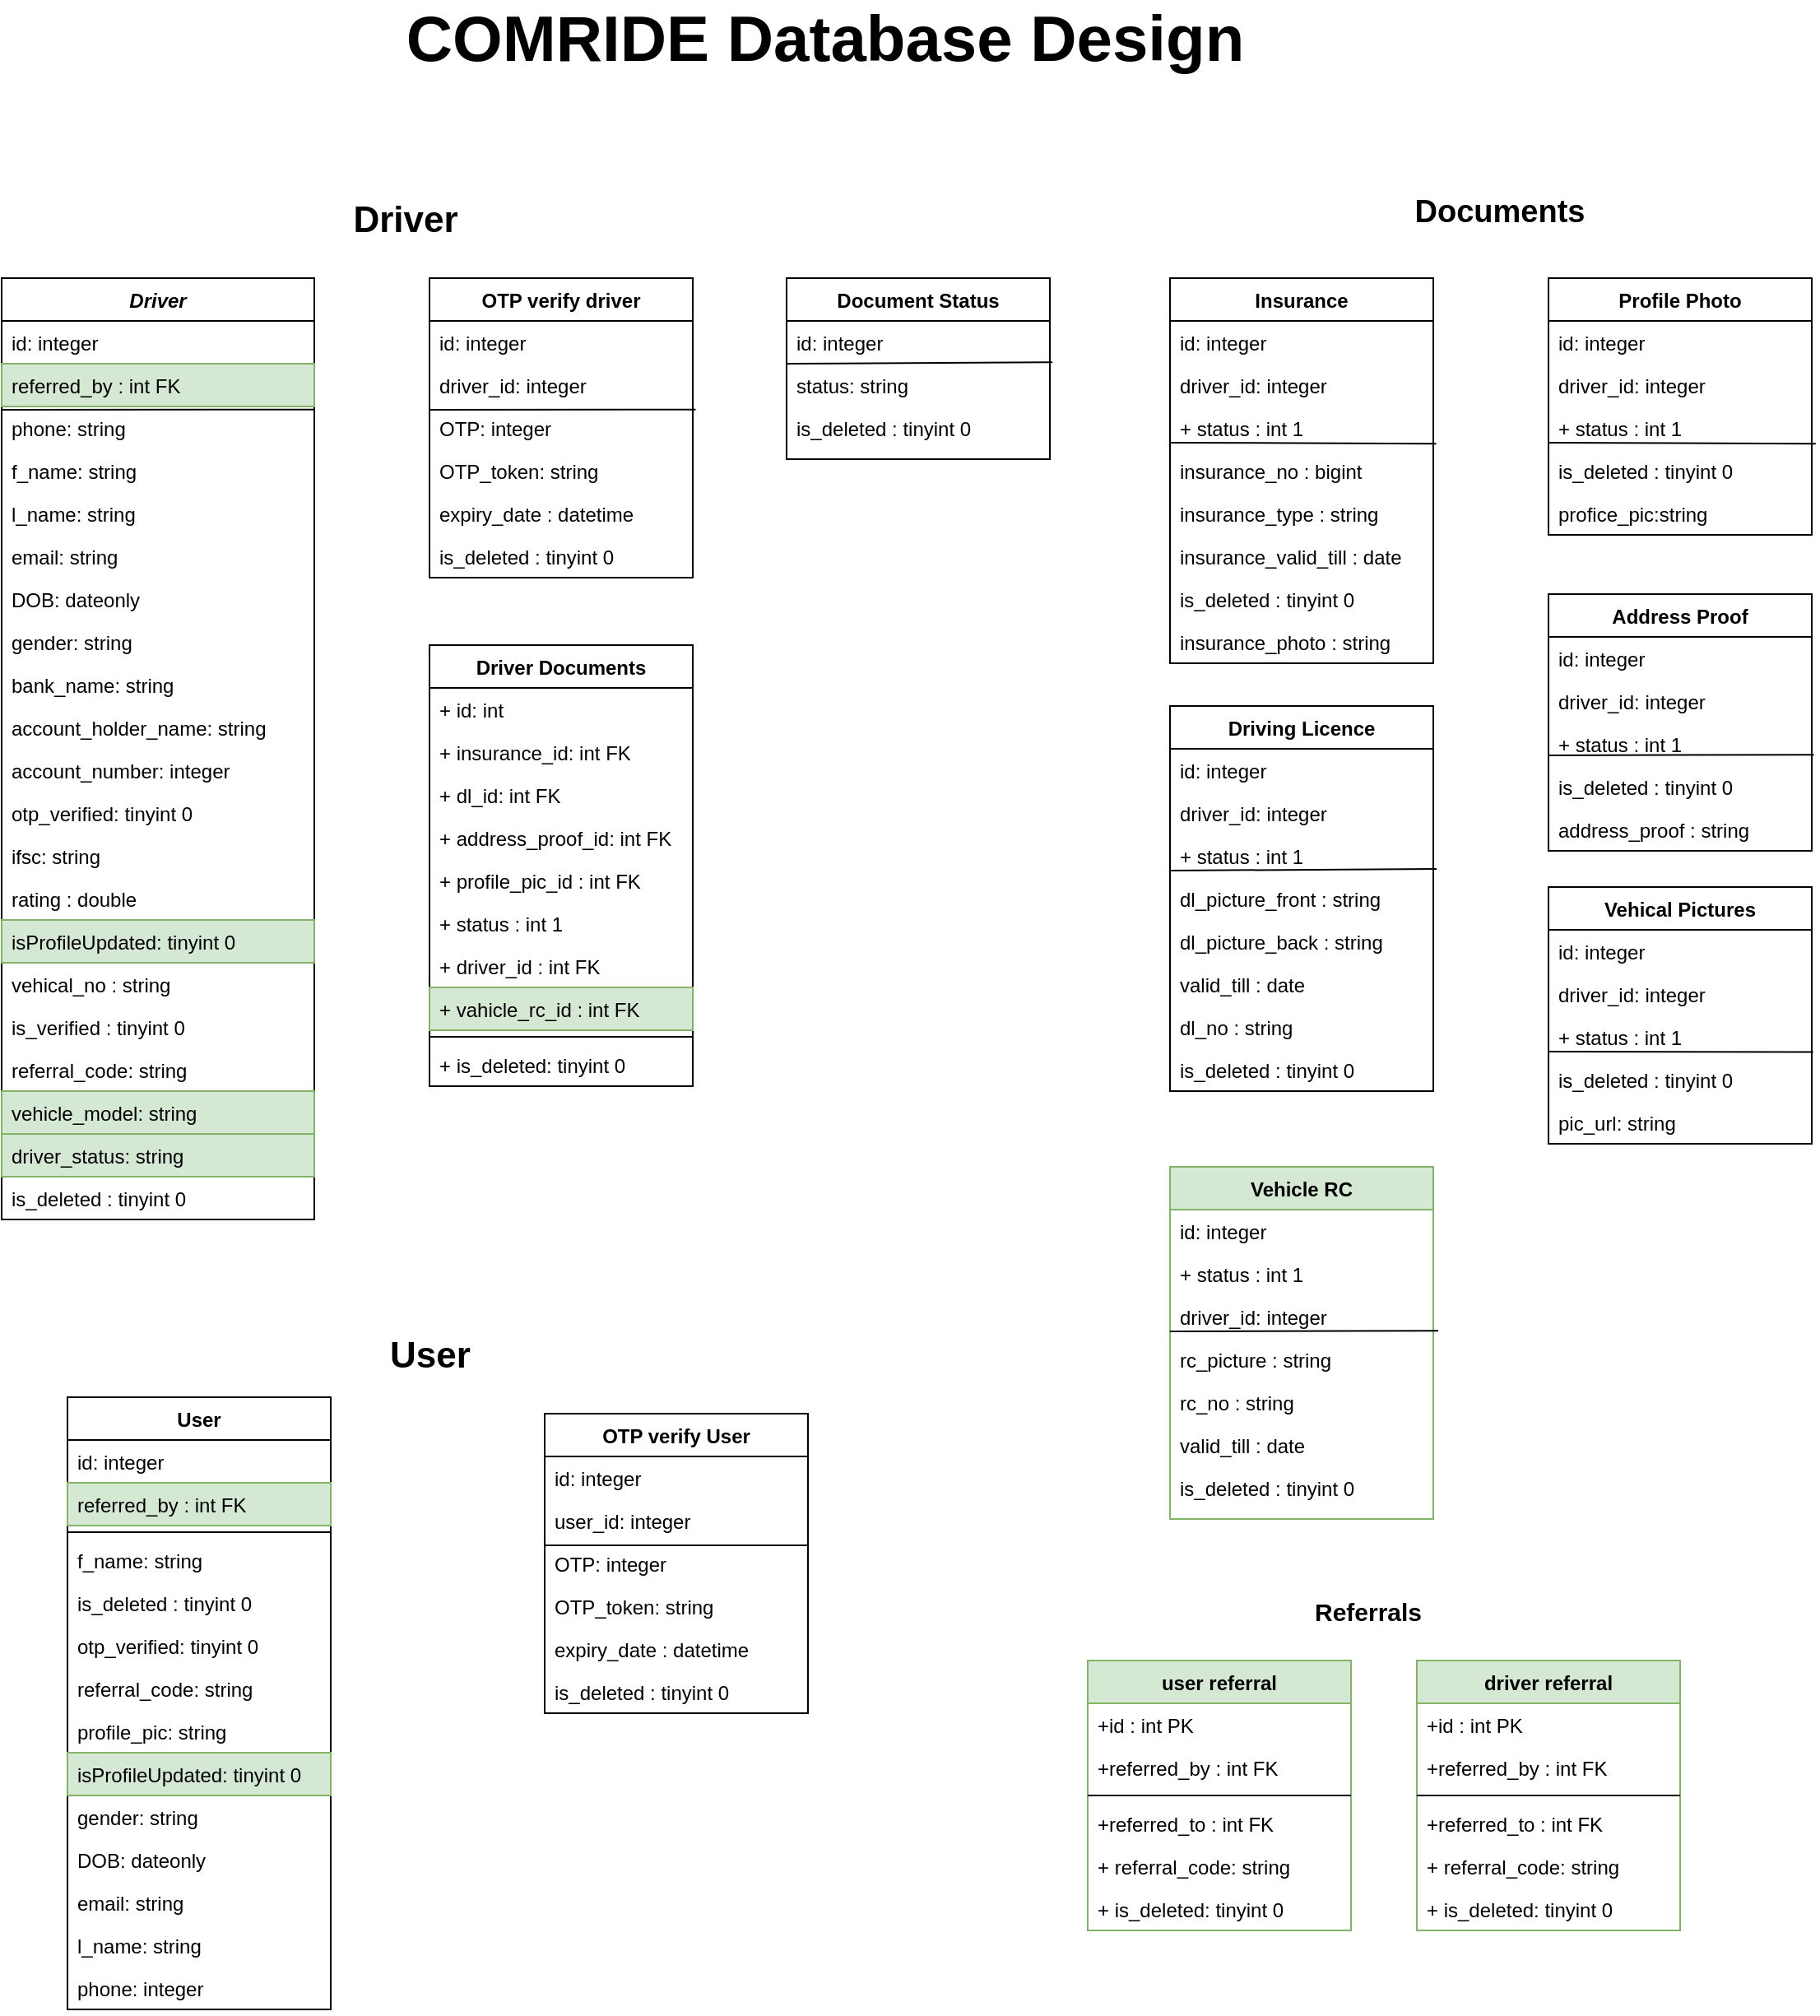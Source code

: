 <mxfile version="14.5.1" type="device"><diagram id="dRwkiBqDdqtqC1q1RE5M" name="Page-1"><mxGraphModel dx="1421" dy="854" grid="1" gridSize="10" guides="1" tooltips="1" connect="1" arrows="1" fold="1" page="1" pageScale="1" pageWidth="850" pageHeight="1100" math="0" shadow="0"><root><mxCell id="0"/><mxCell id="1" parent="0"/><mxCell id="7C2FtW_u7Dwo_mg1TjUu-1" value="Driver" style="swimlane;fontStyle=3;align=center;verticalAlign=top;childLayout=stackLayout;horizontal=1;startSize=26;horizontalStack=0;resizeParent=1;resizeLast=0;collapsible=1;marginBottom=0;rounded=0;shadow=0;strokeWidth=1;" parent="1" vertex="1"><mxGeometry x="360" y="600" width="190" height="572" as="geometry"><mxRectangle x="230" y="140" width="160" height="26" as="alternateBounds"/></mxGeometry></mxCell><mxCell id="8-LXQgj7SwpWi5CVoOr2-6" value="" style="endArrow=none;html=1;entryX=1.001;entryY=0.07;entryDx=0;entryDy=0;entryPerimeter=0;" edge="1" parent="7C2FtW_u7Dwo_mg1TjUu-1" target="7C2FtW_u7Dwo_mg1TjUu-3"><mxGeometry width="50" height="50" relative="1" as="geometry"><mxPoint y="80" as="sourcePoint"/><mxPoint x="50" y="30" as="targetPoint"/></mxGeometry></mxCell><mxCell id="8-LXQgj7SwpWi5CVoOr2-5" value="id: integer" style="text;align=left;verticalAlign=top;spacingLeft=4;spacingRight=4;overflow=hidden;rotatable=0;points=[[0,0.5],[1,0.5]];portConstraint=eastwest;" vertex="1" parent="7C2FtW_u7Dwo_mg1TjUu-1"><mxGeometry y="26" width="190" height="26" as="geometry"/></mxCell><mxCell id="7C2FtW_u7Dwo_mg1TjUu-2" value="referred_by : int FK" style="text;align=left;verticalAlign=top;spacingLeft=4;spacingRight=4;overflow=hidden;rotatable=0;points=[[0,0.5],[1,0.5]];portConstraint=eastwest;fillColor=#d5e8d4;strokeColor=#82b366;" parent="7C2FtW_u7Dwo_mg1TjUu-1" vertex="1"><mxGeometry y="52" width="190" height="26" as="geometry"/></mxCell><mxCell id="7C2FtW_u7Dwo_mg1TjUu-3" value="phone: string" style="text;align=left;verticalAlign=top;spacingLeft=4;spacingRight=4;overflow=hidden;rotatable=0;points=[[0,0.5],[1,0.5]];portConstraint=eastwest;rounded=0;shadow=0;html=0;" parent="7C2FtW_u7Dwo_mg1TjUu-1" vertex="1"><mxGeometry y="78" width="190" height="26" as="geometry"/></mxCell><mxCell id="7C2FtW_u7Dwo_mg1TjUu-4" value="f_name: string" style="text;align=left;verticalAlign=top;spacingLeft=4;spacingRight=4;overflow=hidden;rotatable=0;points=[[0,0.5],[1,0.5]];portConstraint=eastwest;" parent="7C2FtW_u7Dwo_mg1TjUu-1" vertex="1"><mxGeometry y="104" width="190" height="26" as="geometry"/></mxCell><mxCell id="7C2FtW_u7Dwo_mg1TjUu-5" value="l_name: string" style="text;align=left;verticalAlign=top;spacingLeft=4;spacingRight=4;overflow=hidden;rotatable=0;points=[[0,0.5],[1,0.5]];portConstraint=eastwest;" parent="7C2FtW_u7Dwo_mg1TjUu-1" vertex="1"><mxGeometry y="130" width="190" height="26" as="geometry"/></mxCell><mxCell id="7C2FtW_u7Dwo_mg1TjUu-6" value="email: string" style="text;align=left;verticalAlign=top;spacingLeft=4;spacingRight=4;overflow=hidden;rotatable=0;points=[[0,0.5],[1,0.5]];portConstraint=eastwest;" parent="7C2FtW_u7Dwo_mg1TjUu-1" vertex="1"><mxGeometry y="156" width="190" height="26" as="geometry"/></mxCell><mxCell id="7C2FtW_u7Dwo_mg1TjUu-7" value="DOB: dateonly" style="text;align=left;verticalAlign=top;spacingLeft=4;spacingRight=4;overflow=hidden;rotatable=0;points=[[0,0.5],[1,0.5]];portConstraint=eastwest;" parent="7C2FtW_u7Dwo_mg1TjUu-1" vertex="1"><mxGeometry y="182" width="190" height="26" as="geometry"/></mxCell><mxCell id="7C2FtW_u7Dwo_mg1TjUu-8" value="gender: string" style="text;align=left;verticalAlign=top;spacingLeft=4;spacingRight=4;overflow=hidden;rotatable=0;points=[[0,0.5],[1,0.5]];portConstraint=eastwest;" parent="7C2FtW_u7Dwo_mg1TjUu-1" vertex="1"><mxGeometry y="208" width="190" height="26" as="geometry"/></mxCell><mxCell id="7C2FtW_u7Dwo_mg1TjUu-9" value="bank_name: string" style="text;align=left;verticalAlign=top;spacingLeft=4;spacingRight=4;overflow=hidden;rotatable=0;points=[[0,0.5],[1,0.5]];portConstraint=eastwest;" parent="7C2FtW_u7Dwo_mg1TjUu-1" vertex="1"><mxGeometry y="234" width="190" height="26" as="geometry"/></mxCell><mxCell id="7C2FtW_u7Dwo_mg1TjUu-10" value="account_holder_name: string" style="text;align=left;verticalAlign=top;spacingLeft=4;spacingRight=4;overflow=hidden;rotatable=0;points=[[0,0.5],[1,0.5]];portConstraint=eastwest;" parent="7C2FtW_u7Dwo_mg1TjUu-1" vertex="1"><mxGeometry y="260" width="190" height="26" as="geometry"/></mxCell><mxCell id="7C2FtW_u7Dwo_mg1TjUu-11" value="account_number: integer" style="text;align=left;verticalAlign=top;spacingLeft=4;spacingRight=4;overflow=hidden;rotatable=0;points=[[0,0.5],[1,0.5]];portConstraint=eastwest;" parent="7C2FtW_u7Dwo_mg1TjUu-1" vertex="1"><mxGeometry y="286" width="190" height="26" as="geometry"/></mxCell><mxCell id="7C2FtW_u7Dwo_mg1TjUu-12" value="otp_verified: tinyint 0" style="text;align=left;verticalAlign=top;spacingLeft=4;spacingRight=4;overflow=hidden;rotatable=0;points=[[0,0.5],[1,0.5]];portConstraint=eastwest;" parent="7C2FtW_u7Dwo_mg1TjUu-1" vertex="1"><mxGeometry y="312" width="190" height="26" as="geometry"/></mxCell><mxCell id="7C2FtW_u7Dwo_mg1TjUu-132" value="ifsc: string" style="text;align=left;verticalAlign=top;spacingLeft=4;spacingRight=4;overflow=hidden;rotatable=0;points=[[0,0.5],[1,0.5]];portConstraint=eastwest;" parent="7C2FtW_u7Dwo_mg1TjUu-1" vertex="1"><mxGeometry y="338" width="190" height="26" as="geometry"/></mxCell><mxCell id="7C2FtW_u7Dwo_mg1TjUu-13" value="rating : double" style="text;align=left;verticalAlign=top;spacingLeft=4;spacingRight=4;overflow=hidden;rotatable=0;points=[[0,0.5],[1,0.5]];portConstraint=eastwest;" parent="7C2FtW_u7Dwo_mg1TjUu-1" vertex="1"><mxGeometry y="364" width="190" height="26" as="geometry"/></mxCell><mxCell id="7C2FtW_u7Dwo_mg1TjUu-14" value="isProfileUpdated: tinyint 0" style="text;align=left;verticalAlign=top;spacingLeft=4;spacingRight=4;overflow=hidden;rotatable=0;points=[[0,0.5],[1,0.5]];portConstraint=eastwest;fillColor=#d5e8d4;strokeColor=#82b366;" parent="7C2FtW_u7Dwo_mg1TjUu-1" vertex="1"><mxGeometry y="390" width="190" height="26" as="geometry"/></mxCell><mxCell id="7C2FtW_u7Dwo_mg1TjUu-15" value="vehical_no : string" style="text;align=left;verticalAlign=top;spacingLeft=4;spacingRight=4;overflow=hidden;rotatable=0;points=[[0,0.5],[1,0.5]];portConstraint=eastwest;" parent="7C2FtW_u7Dwo_mg1TjUu-1" vertex="1"><mxGeometry y="416" width="190" height="26" as="geometry"/></mxCell><mxCell id="7C2FtW_u7Dwo_mg1TjUu-16" value="is_verified : tinyint 0" style="text;align=left;verticalAlign=top;spacingLeft=4;spacingRight=4;overflow=hidden;rotatable=0;points=[[0,0.5],[1,0.5]];portConstraint=eastwest;" parent="7C2FtW_u7Dwo_mg1TjUu-1" vertex="1"><mxGeometry y="442" width="190" height="26" as="geometry"/></mxCell><mxCell id="8-LXQgj7SwpWi5CVoOr2-1" value="referral_code: string" style="text;align=left;verticalAlign=top;spacingLeft=4;spacingRight=4;overflow=hidden;rotatable=0;points=[[0,0.5],[1,0.5]];portConstraint=eastwest;" vertex="1" parent="7C2FtW_u7Dwo_mg1TjUu-1"><mxGeometry y="468" width="190" height="26" as="geometry"/></mxCell><mxCell id="8-LXQgj7SwpWi5CVoOr2-2" value="vehicle_model: string" style="text;align=left;verticalAlign=top;spacingLeft=4;spacingRight=4;overflow=hidden;rotatable=0;points=[[0,0.5],[1,0.5]];portConstraint=eastwest;fillColor=#d5e8d4;strokeColor=#82b366;" vertex="1" parent="7C2FtW_u7Dwo_mg1TjUu-1"><mxGeometry y="494" width="190" height="26" as="geometry"/></mxCell><mxCell id="8-LXQgj7SwpWi5CVoOr2-3" value="driver_status: string" style="text;align=left;verticalAlign=top;spacingLeft=4;spacingRight=4;overflow=hidden;rotatable=0;points=[[0,0.5],[1,0.5]];portConstraint=eastwest;fillColor=#d5e8d4;strokeColor=#82b366;" vertex="1" parent="7C2FtW_u7Dwo_mg1TjUu-1"><mxGeometry y="520" width="190" height="26" as="geometry"/></mxCell><mxCell id="7C2FtW_u7Dwo_mg1TjUu-18" value="is_deleted : tinyint 0" style="text;align=left;verticalAlign=top;spacingLeft=4;spacingRight=4;overflow=hidden;rotatable=0;points=[[0,0.5],[1,0.5]];portConstraint=eastwest;" parent="7C2FtW_u7Dwo_mg1TjUu-1" vertex="1"><mxGeometry y="546" width="190" height="26" as="geometry"/></mxCell><mxCell id="7C2FtW_u7Dwo_mg1TjUu-19" value="OTP verify driver" style="swimlane;fontStyle=1;align=center;verticalAlign=top;childLayout=stackLayout;horizontal=1;startSize=26;horizontalStack=0;resizeParent=1;resizeLast=0;collapsible=1;marginBottom=0;rounded=0;shadow=0;strokeWidth=1;" parent="1" vertex="1"><mxGeometry x="620" y="600" width="160" height="182" as="geometry"><mxRectangle x="550" y="140" width="160" height="26" as="alternateBounds"/></mxGeometry></mxCell><mxCell id="7C2FtW_u7Dwo_mg1TjUu-20" value="" style="endArrow=none;html=1;fontSize=12;entryX=1.011;entryY=0.073;entryDx=0;entryDy=0;entryPerimeter=0;" parent="7C2FtW_u7Dwo_mg1TjUu-19" target="7C2FtW_u7Dwo_mg1TjUu-23" edge="1"><mxGeometry width="50" height="50" relative="1" as="geometry"><mxPoint y="80" as="sourcePoint"/><mxPoint x="50" y="30" as="targetPoint"/></mxGeometry></mxCell><mxCell id="7C2FtW_u7Dwo_mg1TjUu-21" value="id: integer" style="text;align=left;verticalAlign=top;spacingLeft=4;spacingRight=4;overflow=hidden;rotatable=0;points=[[0,0.5],[1,0.5]];portConstraint=eastwest;" parent="7C2FtW_u7Dwo_mg1TjUu-19" vertex="1"><mxGeometry y="26" width="160" height="26" as="geometry"/></mxCell><mxCell id="7C2FtW_u7Dwo_mg1TjUu-22" value="driver_id: integer" style="text;align=left;verticalAlign=top;spacingLeft=4;spacingRight=4;overflow=hidden;rotatable=0;points=[[0,0.5],[1,0.5]];portConstraint=eastwest;rounded=0;shadow=0;html=0;" parent="7C2FtW_u7Dwo_mg1TjUu-19" vertex="1"><mxGeometry y="52" width="160" height="26" as="geometry"/></mxCell><mxCell id="7C2FtW_u7Dwo_mg1TjUu-23" value="OTP: integer" style="text;align=left;verticalAlign=top;spacingLeft=4;spacingRight=4;overflow=hidden;rotatable=0;points=[[0,0.5],[1,0.5]];portConstraint=eastwest;rounded=0;shadow=0;html=0;" parent="7C2FtW_u7Dwo_mg1TjUu-19" vertex="1"><mxGeometry y="78" width="160" height="26" as="geometry"/></mxCell><mxCell id="7C2FtW_u7Dwo_mg1TjUu-24" value="OTP_token: string" style="text;align=left;verticalAlign=top;spacingLeft=4;spacingRight=4;overflow=hidden;rotatable=0;points=[[0,0.5],[1,0.5]];portConstraint=eastwest;rounded=0;shadow=0;html=0;" parent="7C2FtW_u7Dwo_mg1TjUu-19" vertex="1"><mxGeometry y="104" width="160" height="26" as="geometry"/></mxCell><mxCell id="7C2FtW_u7Dwo_mg1TjUu-25" value="expiry_date : datetime" style="text;align=left;verticalAlign=top;spacingLeft=4;spacingRight=4;overflow=hidden;rotatable=0;points=[[0,0.5],[1,0.5]];portConstraint=eastwest;rounded=0;shadow=0;html=0;" parent="7C2FtW_u7Dwo_mg1TjUu-19" vertex="1"><mxGeometry y="130" width="160" height="26" as="geometry"/></mxCell><mxCell id="7C2FtW_u7Dwo_mg1TjUu-26" value="is_deleted : tinyint 0" style="text;align=left;verticalAlign=top;spacingLeft=4;spacingRight=4;overflow=hidden;rotatable=0;points=[[0,0.5],[1,0.5]];portConstraint=eastwest;" parent="7C2FtW_u7Dwo_mg1TjUu-19" vertex="1"><mxGeometry y="156" width="160" height="26" as="geometry"/></mxCell><mxCell id="7C2FtW_u7Dwo_mg1TjUu-41" value="OTP verify User" style="swimlane;fontStyle=1;align=center;verticalAlign=top;childLayout=stackLayout;horizontal=1;startSize=26;horizontalStack=0;resizeParent=1;resizeLast=0;collapsible=1;marginBottom=0;rounded=0;shadow=0;strokeWidth=1;" parent="1" vertex="1"><mxGeometry x="690" y="1290" width="160" height="182" as="geometry"><mxRectangle x="550" y="140" width="160" height="26" as="alternateBounds"/></mxGeometry></mxCell><mxCell id="7C2FtW_u7Dwo_mg1TjUu-42" value="" style="endArrow=none;html=1;fontSize=12;entryX=1;entryY=0.077;entryDx=0;entryDy=0;entryPerimeter=0;" parent="7C2FtW_u7Dwo_mg1TjUu-41" target="7C2FtW_u7Dwo_mg1TjUu-45" edge="1"><mxGeometry width="50" height="50" relative="1" as="geometry"><mxPoint y="80" as="sourcePoint"/><mxPoint x="50" y="30" as="targetPoint"/></mxGeometry></mxCell><mxCell id="7C2FtW_u7Dwo_mg1TjUu-43" value="id: integer" style="text;align=left;verticalAlign=top;spacingLeft=4;spacingRight=4;overflow=hidden;rotatable=0;points=[[0,0.5],[1,0.5]];portConstraint=eastwest;" parent="7C2FtW_u7Dwo_mg1TjUu-41" vertex="1"><mxGeometry y="26" width="160" height="26" as="geometry"/></mxCell><mxCell id="7C2FtW_u7Dwo_mg1TjUu-44" value="user_id: integer" style="text;align=left;verticalAlign=top;spacingLeft=4;spacingRight=4;overflow=hidden;rotatable=0;points=[[0,0.5],[1,0.5]];portConstraint=eastwest;rounded=0;shadow=0;html=0;" parent="7C2FtW_u7Dwo_mg1TjUu-41" vertex="1"><mxGeometry y="52" width="160" height="26" as="geometry"/></mxCell><mxCell id="7C2FtW_u7Dwo_mg1TjUu-45" value="OTP: integer" style="text;align=left;verticalAlign=top;spacingLeft=4;spacingRight=4;overflow=hidden;rotatable=0;points=[[0,0.5],[1,0.5]];portConstraint=eastwest;rounded=0;shadow=0;html=0;" parent="7C2FtW_u7Dwo_mg1TjUu-41" vertex="1"><mxGeometry y="78" width="160" height="26" as="geometry"/></mxCell><mxCell id="7C2FtW_u7Dwo_mg1TjUu-46" value="OTP_token: string" style="text;align=left;verticalAlign=top;spacingLeft=4;spacingRight=4;overflow=hidden;rotatable=0;points=[[0,0.5],[1,0.5]];portConstraint=eastwest;rounded=0;shadow=0;html=0;" parent="7C2FtW_u7Dwo_mg1TjUu-41" vertex="1"><mxGeometry y="104" width="160" height="26" as="geometry"/></mxCell><mxCell id="7C2FtW_u7Dwo_mg1TjUu-47" value="expiry_date : datetime" style="text;align=left;verticalAlign=top;spacingLeft=4;spacingRight=4;overflow=hidden;rotatable=0;points=[[0,0.5],[1,0.5]];portConstraint=eastwest;rounded=0;shadow=0;html=0;" parent="7C2FtW_u7Dwo_mg1TjUu-41" vertex="1"><mxGeometry y="130" width="160" height="26" as="geometry"/></mxCell><mxCell id="7C2FtW_u7Dwo_mg1TjUu-48" value="is_deleted : tinyint 0" style="text;align=left;verticalAlign=top;spacingLeft=4;spacingRight=4;overflow=hidden;rotatable=0;points=[[0,0.5],[1,0.5]];portConstraint=eastwest;" parent="7C2FtW_u7Dwo_mg1TjUu-41" vertex="1"><mxGeometry y="156" width="160" height="26" as="geometry"/></mxCell><mxCell id="7C2FtW_u7Dwo_mg1TjUu-49" value="&lt;b&gt;Driver&lt;/b&gt;" style="text;html=1;align=center;verticalAlign=middle;resizable=0;points=[];autosize=1;fontSize=22;" parent="1" vertex="1"><mxGeometry x="565" y="550" width="80" height="30" as="geometry"/></mxCell><mxCell id="7C2FtW_u7Dwo_mg1TjUu-50" value="User" style="text;html=1;align=center;verticalAlign=middle;resizable=0;points=[];autosize=1;fontSize=22;fontStyle=1" parent="1" vertex="1"><mxGeometry x="590" y="1240" width="60" height="30" as="geometry"/></mxCell><mxCell id="7C2FtW_u7Dwo_mg1TjUu-51" value="Driver Documents" style="swimlane;fontStyle=1;align=center;verticalAlign=top;childLayout=stackLayout;horizontal=1;startSize=26;horizontalStack=0;resizeParent=1;resizeParentMax=0;resizeLast=0;collapsible=1;marginBottom=0;fontSize=12;" parent="1" vertex="1"><mxGeometry x="620" y="823" width="160" height="268" as="geometry"/></mxCell><mxCell id="7C2FtW_u7Dwo_mg1TjUu-52" value="+ id: int" style="text;strokeColor=none;fillColor=none;align=left;verticalAlign=top;spacingLeft=4;spacingRight=4;overflow=hidden;rotatable=0;points=[[0,0.5],[1,0.5]];portConstraint=eastwest;" parent="7C2FtW_u7Dwo_mg1TjUu-51" vertex="1"><mxGeometry y="26" width="160" height="26" as="geometry"/></mxCell><mxCell id="7C2FtW_u7Dwo_mg1TjUu-53" value="+ insurance_id: int FK" style="text;strokeColor=none;fillColor=none;align=left;verticalAlign=top;spacingLeft=4;spacingRight=4;overflow=hidden;rotatable=0;points=[[0,0.5],[1,0.5]];portConstraint=eastwest;" parent="7C2FtW_u7Dwo_mg1TjUu-51" vertex="1"><mxGeometry y="52" width="160" height="26" as="geometry"/></mxCell><mxCell id="7C2FtW_u7Dwo_mg1TjUu-54" value="+ dl_id: int FK" style="text;strokeColor=none;fillColor=none;align=left;verticalAlign=top;spacingLeft=4;spacingRight=4;overflow=hidden;rotatable=0;points=[[0,0.5],[1,0.5]];portConstraint=eastwest;" parent="7C2FtW_u7Dwo_mg1TjUu-51" vertex="1"><mxGeometry y="78" width="160" height="26" as="geometry"/></mxCell><mxCell id="7C2FtW_u7Dwo_mg1TjUu-55" value="+ address_proof_id: int FK" style="text;strokeColor=none;fillColor=none;align=left;verticalAlign=top;spacingLeft=4;spacingRight=4;overflow=hidden;rotatable=0;points=[[0,0.5],[1,0.5]];portConstraint=eastwest;" parent="7C2FtW_u7Dwo_mg1TjUu-51" vertex="1"><mxGeometry y="104" width="160" height="26" as="geometry"/></mxCell><mxCell id="7C2FtW_u7Dwo_mg1TjUu-56" value="+ profile_pic_id : int FK" style="text;strokeColor=none;fillColor=none;align=left;verticalAlign=top;spacingLeft=4;spacingRight=4;overflow=hidden;rotatable=0;points=[[0,0.5],[1,0.5]];portConstraint=eastwest;" parent="7C2FtW_u7Dwo_mg1TjUu-51" vertex="1"><mxGeometry y="130" width="160" height="26" as="geometry"/></mxCell><mxCell id="7C2FtW_u7Dwo_mg1TjUu-57" value="+ status : int 1" style="text;align=left;verticalAlign=top;spacingLeft=4;spacingRight=4;overflow=hidden;rotatable=0;points=[[0,0.5],[1,0.5]];portConstraint=eastwest;" parent="7C2FtW_u7Dwo_mg1TjUu-51" vertex="1"><mxGeometry y="156" width="160" height="26" as="geometry"/></mxCell><mxCell id="7C2FtW_u7Dwo_mg1TjUu-58" value="+ driver_id : int FK" style="text;align=left;verticalAlign=top;spacingLeft=4;spacingRight=4;overflow=hidden;rotatable=0;points=[[0,0.5],[1,0.5]];portConstraint=eastwest;" parent="7C2FtW_u7Dwo_mg1TjUu-51" vertex="1"><mxGeometry y="182" width="160" height="26" as="geometry"/></mxCell><mxCell id="2RSDPgEI4UPnjgrv-son-1" value="+ vahicle_rc_id : int FK" style="text;align=left;verticalAlign=top;spacingLeft=4;spacingRight=4;overflow=hidden;rotatable=0;points=[[0,0.5],[1,0.5]];portConstraint=eastwest;fillColor=#d5e8d4;strokeColor=#82b366;" parent="7C2FtW_u7Dwo_mg1TjUu-51" vertex="1"><mxGeometry y="208" width="160" height="26" as="geometry"/></mxCell><mxCell id="7C2FtW_u7Dwo_mg1TjUu-59" value="" style="line;strokeWidth=1;fillColor=none;align=left;verticalAlign=middle;spacingTop=-1;spacingLeft=3;spacingRight=3;rotatable=0;labelPosition=right;points=[];portConstraint=eastwest;" parent="7C2FtW_u7Dwo_mg1TjUu-51" vertex="1"><mxGeometry y="234" width="160" height="8" as="geometry"/></mxCell><mxCell id="7C2FtW_u7Dwo_mg1TjUu-60" value="+ is_deleted: tinyint 0" style="text;align=left;verticalAlign=top;spacingLeft=4;spacingRight=4;overflow=hidden;rotatable=0;points=[[0,0.5],[1,0.5]];portConstraint=eastwest;" parent="7C2FtW_u7Dwo_mg1TjUu-51" vertex="1"><mxGeometry y="242" width="160" height="26" as="geometry"/></mxCell><mxCell id="7C2FtW_u7Dwo_mg1TjUu-61" value="Driving Licence" style="swimlane;fontStyle=1;align=center;verticalAlign=top;childLayout=stackLayout;horizontal=1;startSize=26;horizontalStack=0;resizeParent=1;resizeLast=0;collapsible=1;marginBottom=0;rounded=0;shadow=0;strokeWidth=1;" parent="1" vertex="1"><mxGeometry x="1070" y="860" width="160" height="234" as="geometry"><mxRectangle x="550" y="140" width="160" height="26" as="alternateBounds"/></mxGeometry></mxCell><mxCell id="7C2FtW_u7Dwo_mg1TjUu-63" value="id: integer" style="text;align=left;verticalAlign=top;spacingLeft=4;spacingRight=4;overflow=hidden;rotatable=0;points=[[0,0.5],[1,0.5]];portConstraint=eastwest;" parent="7C2FtW_u7Dwo_mg1TjUu-61" vertex="1"><mxGeometry y="26" width="160" height="26" as="geometry"/></mxCell><mxCell id="7C2FtW_u7Dwo_mg1TjUu-127" value="" style="endArrow=none;html=1;entryX=1.013;entryY=0.808;entryDx=0;entryDy=0;entryPerimeter=0;" parent="7C2FtW_u7Dwo_mg1TjUu-61" target="7C2FtW_u7Dwo_mg1TjUu-107" edge="1"><mxGeometry width="50" height="50" relative="1" as="geometry"><mxPoint y="100" as="sourcePoint"/><mxPoint x="50" y="50" as="targetPoint"/></mxGeometry></mxCell><mxCell id="7C2FtW_u7Dwo_mg1TjUu-64" value="driver_id: integer" style="text;align=left;verticalAlign=top;spacingLeft=4;spacingRight=4;overflow=hidden;rotatable=0;points=[[0,0.5],[1,0.5]];portConstraint=eastwest;rounded=0;shadow=0;html=0;" parent="7C2FtW_u7Dwo_mg1TjUu-61" vertex="1"><mxGeometry y="52" width="160" height="26" as="geometry"/></mxCell><mxCell id="7C2FtW_u7Dwo_mg1TjUu-107" value="+ status : int 1" style="text;align=left;verticalAlign=top;spacingLeft=4;spacingRight=4;overflow=hidden;rotatable=0;points=[[0,0.5],[1,0.5]];portConstraint=eastwest;" parent="7C2FtW_u7Dwo_mg1TjUu-61" vertex="1"><mxGeometry y="78" width="160" height="26" as="geometry"/></mxCell><mxCell id="7C2FtW_u7Dwo_mg1TjUu-66" value="dl_picture_front : string" style="text;align=left;verticalAlign=top;spacingLeft=4;spacingRight=4;overflow=hidden;rotatable=0;points=[[0,0.5],[1,0.5]];portConstraint=eastwest;rounded=0;shadow=0;html=0;" parent="7C2FtW_u7Dwo_mg1TjUu-61" vertex="1"><mxGeometry y="104" width="160" height="26" as="geometry"/></mxCell><mxCell id="7C2FtW_u7Dwo_mg1TjUu-67" value="dl_picture_back : string" style="text;align=left;verticalAlign=top;spacingLeft=4;spacingRight=4;overflow=hidden;rotatable=0;points=[[0,0.5],[1,0.5]];portConstraint=eastwest;rounded=0;shadow=0;html=0;" parent="7C2FtW_u7Dwo_mg1TjUu-61" vertex="1"><mxGeometry y="130" width="160" height="26" as="geometry"/></mxCell><mxCell id="7C2FtW_u7Dwo_mg1TjUu-68" value="valid_till : date" style="text;align=left;verticalAlign=top;spacingLeft=4;spacingRight=4;overflow=hidden;rotatable=0;points=[[0,0.5],[1,0.5]];portConstraint=eastwest;rounded=0;shadow=0;html=0;" parent="7C2FtW_u7Dwo_mg1TjUu-61" vertex="1"><mxGeometry y="156" width="160" height="26" as="geometry"/></mxCell><mxCell id="7C2FtW_u7Dwo_mg1TjUu-65" value="dl_no : string" style="text;align=left;verticalAlign=top;spacingLeft=4;spacingRight=4;overflow=hidden;rotatable=0;points=[[0,0.5],[1,0.5]];portConstraint=eastwest;rounded=0;shadow=0;html=0;" parent="7C2FtW_u7Dwo_mg1TjUu-61" vertex="1"><mxGeometry y="182" width="160" height="26" as="geometry"/></mxCell><mxCell id="7C2FtW_u7Dwo_mg1TjUu-69" value="is_deleted : tinyint 0" style="text;align=left;verticalAlign=top;spacingLeft=4;spacingRight=4;overflow=hidden;rotatable=0;points=[[0,0.5],[1,0.5]];portConstraint=eastwest;" parent="7C2FtW_u7Dwo_mg1TjUu-61" vertex="1"><mxGeometry y="208" width="160" height="26" as="geometry"/></mxCell><mxCell id="7C2FtW_u7Dwo_mg1TjUu-70" value="Profile Photo" style="swimlane;fontStyle=1;align=center;verticalAlign=top;childLayout=stackLayout;horizontal=1;startSize=26;horizontalStack=0;resizeParent=1;resizeLast=0;collapsible=1;marginBottom=0;rounded=0;shadow=0;strokeWidth=1;" parent="1" vertex="1"><mxGeometry x="1300" y="600" width="160" height="156" as="geometry"><mxRectangle x="550" y="140" width="160" height="26" as="alternateBounds"/></mxGeometry></mxCell><mxCell id="7C2FtW_u7Dwo_mg1TjUu-72" value="id: integer" style="text;align=left;verticalAlign=top;spacingLeft=4;spacingRight=4;overflow=hidden;rotatable=0;points=[[0,0.5],[1,0.5]];portConstraint=eastwest;" parent="7C2FtW_u7Dwo_mg1TjUu-70" vertex="1"><mxGeometry y="26" width="160" height="26" as="geometry"/></mxCell><mxCell id="7C2FtW_u7Dwo_mg1TjUu-126" value="" style="endArrow=none;html=1;entryX=1.015;entryY=0.868;entryDx=0;entryDy=0;entryPerimeter=0;" parent="7C2FtW_u7Dwo_mg1TjUu-70" target="7C2FtW_u7Dwo_mg1TjUu-110" edge="1"><mxGeometry width="50" height="50" relative="1" as="geometry"><mxPoint y="100" as="sourcePoint"/><mxPoint x="50" y="50" as="targetPoint"/></mxGeometry></mxCell><mxCell id="7C2FtW_u7Dwo_mg1TjUu-73" value="driver_id: integer" style="text;align=left;verticalAlign=top;spacingLeft=4;spacingRight=4;overflow=hidden;rotatable=0;points=[[0,0.5],[1,0.5]];portConstraint=eastwest;rounded=0;shadow=0;html=0;" parent="7C2FtW_u7Dwo_mg1TjUu-70" vertex="1"><mxGeometry y="52" width="160" height="26" as="geometry"/></mxCell><mxCell id="7C2FtW_u7Dwo_mg1TjUu-110" value="+ status : int 1" style="text;align=left;verticalAlign=top;spacingLeft=4;spacingRight=4;overflow=hidden;rotatable=0;points=[[0,0.5],[1,0.5]];portConstraint=eastwest;" parent="7C2FtW_u7Dwo_mg1TjUu-70" vertex="1"><mxGeometry y="78" width="160" height="26" as="geometry"/></mxCell><mxCell id="7C2FtW_u7Dwo_mg1TjUu-75" value="is_deleted : tinyint 0" style="text;align=left;verticalAlign=top;spacingLeft=4;spacingRight=4;overflow=hidden;rotatable=0;points=[[0,0.5],[1,0.5]];portConstraint=eastwest;" parent="7C2FtW_u7Dwo_mg1TjUu-70" vertex="1"><mxGeometry y="104" width="160" height="26" as="geometry"/></mxCell><mxCell id="7C2FtW_u7Dwo_mg1TjUu-74" value="profice_pic:string" style="text;align=left;verticalAlign=top;spacingLeft=4;spacingRight=4;overflow=hidden;rotatable=0;points=[[0,0.5],[1,0.5]];portConstraint=eastwest;rounded=0;shadow=0;html=0;" parent="7C2FtW_u7Dwo_mg1TjUu-70" vertex="1"><mxGeometry y="130" width="160" height="26" as="geometry"/></mxCell><mxCell id="7C2FtW_u7Dwo_mg1TjUu-76" value="Document Status" style="swimlane;fontStyle=1;align=center;verticalAlign=top;childLayout=stackLayout;horizontal=1;startSize=26;horizontalStack=0;resizeParent=1;resizeLast=0;collapsible=1;marginBottom=0;rounded=0;shadow=0;strokeWidth=1;" parent="1" vertex="1"><mxGeometry x="837" y="600" width="160" height="110" as="geometry"><mxRectangle x="550" y="140" width="160" height="26" as="alternateBounds"/></mxGeometry></mxCell><mxCell id="7C2FtW_u7Dwo_mg1TjUu-77" value="" style="endArrow=none;html=1;fontSize=12;entryX=1.01;entryY=-0.035;entryDx=0;entryDy=0;entryPerimeter=0;" parent="7C2FtW_u7Dwo_mg1TjUu-76" edge="1"><mxGeometry width="50" height="50" relative="1" as="geometry"><mxPoint y="52" as="sourcePoint"/><mxPoint x="161.6" y="51.09" as="targetPoint"/></mxGeometry></mxCell><mxCell id="7C2FtW_u7Dwo_mg1TjUu-78" value="id: integer" style="text;align=left;verticalAlign=top;spacingLeft=4;spacingRight=4;overflow=hidden;rotatable=0;points=[[0,0.5],[1,0.5]];portConstraint=eastwest;" parent="7C2FtW_u7Dwo_mg1TjUu-76" vertex="1"><mxGeometry y="26" width="160" height="26" as="geometry"/></mxCell><mxCell id="7C2FtW_u7Dwo_mg1TjUu-79" value="status: string" style="text;align=left;verticalAlign=top;spacingLeft=4;spacingRight=4;overflow=hidden;rotatable=0;points=[[0,0.5],[1,0.5]];portConstraint=eastwest;rounded=0;shadow=0;html=0;" parent="7C2FtW_u7Dwo_mg1TjUu-76" vertex="1"><mxGeometry y="52" width="160" height="26" as="geometry"/></mxCell><mxCell id="7C2FtW_u7Dwo_mg1TjUu-80" value="is_deleted : tinyint 0" style="text;align=left;verticalAlign=top;spacingLeft=4;spacingRight=4;overflow=hidden;rotatable=0;points=[[0,0.5],[1,0.5]];portConstraint=eastwest;" parent="7C2FtW_u7Dwo_mg1TjUu-76" vertex="1"><mxGeometry y="78" width="160" height="26" as="geometry"/></mxCell><mxCell id="7C2FtW_u7Dwo_mg1TjUu-81" value="Insurance" style="swimlane;fontStyle=1;align=center;verticalAlign=top;childLayout=stackLayout;horizontal=1;startSize=26;horizontalStack=0;resizeParent=1;resizeLast=0;collapsible=1;marginBottom=0;rounded=0;shadow=0;strokeWidth=1;" parent="1" vertex="1"><mxGeometry x="1070" y="600" width="160" height="234" as="geometry"><mxRectangle x="550" y="140" width="160" height="26" as="alternateBounds"/></mxGeometry></mxCell><mxCell id="7C2FtW_u7Dwo_mg1TjUu-83" value="id: integer" style="text;align=left;verticalAlign=top;spacingLeft=4;spacingRight=4;overflow=hidden;rotatable=0;points=[[0,0.5],[1,0.5]];portConstraint=eastwest;" parent="7C2FtW_u7Dwo_mg1TjUu-81" vertex="1"><mxGeometry y="26" width="160" height="26" as="geometry"/></mxCell><mxCell id="7C2FtW_u7Dwo_mg1TjUu-124" value="" style="endArrow=none;html=1;entryX=1.011;entryY=0.868;entryDx=0;entryDy=0;entryPerimeter=0;" parent="7C2FtW_u7Dwo_mg1TjUu-81" target="7C2FtW_u7Dwo_mg1TjUu-106" edge="1"><mxGeometry width="50" height="50" relative="1" as="geometry"><mxPoint y="100" as="sourcePoint"/><mxPoint x="50" y="50" as="targetPoint"/></mxGeometry></mxCell><mxCell id="7C2FtW_u7Dwo_mg1TjUu-84" value="driver_id: integer" style="text;align=left;verticalAlign=top;spacingLeft=4;spacingRight=4;overflow=hidden;rotatable=0;points=[[0,0.5],[1,0.5]];portConstraint=eastwest;rounded=0;shadow=0;html=0;" parent="7C2FtW_u7Dwo_mg1TjUu-81" vertex="1"><mxGeometry y="52" width="160" height="26" as="geometry"/></mxCell><mxCell id="7C2FtW_u7Dwo_mg1TjUu-106" value="+ status : int 1" style="text;align=left;verticalAlign=top;spacingLeft=4;spacingRight=4;overflow=hidden;rotatable=0;points=[[0,0.5],[1,0.5]];portConstraint=eastwest;" parent="7C2FtW_u7Dwo_mg1TjUu-81" vertex="1"><mxGeometry y="78" width="160" height="26" as="geometry"/></mxCell><mxCell id="7C2FtW_u7Dwo_mg1TjUu-86" value="insurance_no : bigint" style="text;align=left;verticalAlign=top;spacingLeft=4;spacingRight=4;overflow=hidden;rotatable=0;points=[[0,0.5],[1,0.5]];portConstraint=eastwest;rounded=0;shadow=0;html=0;" parent="7C2FtW_u7Dwo_mg1TjUu-81" vertex="1"><mxGeometry y="104" width="160" height="26" as="geometry"/></mxCell><mxCell id="7C2FtW_u7Dwo_mg1TjUu-87" value="insurance_type : string" style="text;align=left;verticalAlign=top;spacingLeft=4;spacingRight=4;overflow=hidden;rotatable=0;points=[[0,0.5],[1,0.5]];portConstraint=eastwest;rounded=0;shadow=0;html=0;" parent="7C2FtW_u7Dwo_mg1TjUu-81" vertex="1"><mxGeometry y="130" width="160" height="26" as="geometry"/></mxCell><mxCell id="7C2FtW_u7Dwo_mg1TjUu-88" value="insurance_valid_till : date" style="text;align=left;verticalAlign=top;spacingLeft=4;spacingRight=4;overflow=hidden;rotatable=0;points=[[0,0.5],[1,0.5]];portConstraint=eastwest;rounded=0;shadow=0;html=0;" parent="7C2FtW_u7Dwo_mg1TjUu-81" vertex="1"><mxGeometry y="156" width="160" height="26" as="geometry"/></mxCell><mxCell id="7C2FtW_u7Dwo_mg1TjUu-89" value="is_deleted : tinyint 0" style="text;align=left;verticalAlign=top;spacingLeft=4;spacingRight=4;overflow=hidden;rotatable=0;points=[[0,0.5],[1,0.5]];portConstraint=eastwest;" parent="7C2FtW_u7Dwo_mg1TjUu-81" vertex="1"><mxGeometry y="182" width="160" height="26" as="geometry"/></mxCell><mxCell id="7C2FtW_u7Dwo_mg1TjUu-85" value="insurance_photo : string" style="text;align=left;verticalAlign=top;spacingLeft=4;spacingRight=4;overflow=hidden;rotatable=0;points=[[0,0.5],[1,0.5]];portConstraint=eastwest;rounded=0;shadow=0;html=0;" parent="7C2FtW_u7Dwo_mg1TjUu-81" vertex="1"><mxGeometry y="208" width="160" height="26" as="geometry"/></mxCell><mxCell id="7C2FtW_u7Dwo_mg1TjUu-90" value="Address Proof" style="swimlane;fontStyle=1;align=center;verticalAlign=top;childLayout=stackLayout;horizontal=1;startSize=26;horizontalStack=0;resizeParent=1;resizeLast=0;collapsible=1;marginBottom=0;rounded=0;shadow=0;strokeWidth=1;" parent="1" vertex="1"><mxGeometry x="1300" y="792" width="160" height="156" as="geometry"><mxRectangle x="550" y="140" width="160" height="26" as="alternateBounds"/></mxGeometry></mxCell><mxCell id="7C2FtW_u7Dwo_mg1TjUu-92" value="id: integer" style="text;align=left;verticalAlign=top;spacingLeft=4;spacingRight=4;overflow=hidden;rotatable=0;points=[[0,0.5],[1,0.5]];portConstraint=eastwest;" parent="7C2FtW_u7Dwo_mg1TjUu-90" vertex="1"><mxGeometry y="26" width="160" height="26" as="geometry"/></mxCell><mxCell id="7C2FtW_u7Dwo_mg1TjUu-130" value="" style="endArrow=none;html=1;entryX=1.008;entryY=0.753;entryDx=0;entryDy=0;entryPerimeter=0;" parent="7C2FtW_u7Dwo_mg1TjUu-90" target="7C2FtW_u7Dwo_mg1TjUu-109" edge="1"><mxGeometry width="50" height="50" relative="1" as="geometry"><mxPoint y="98" as="sourcePoint"/><mxPoint x="50" y="48" as="targetPoint"/></mxGeometry></mxCell><mxCell id="7C2FtW_u7Dwo_mg1TjUu-93" value="driver_id: integer" style="text;align=left;verticalAlign=top;spacingLeft=4;spacingRight=4;overflow=hidden;rotatable=0;points=[[0,0.5],[1,0.5]];portConstraint=eastwest;rounded=0;shadow=0;html=0;" parent="7C2FtW_u7Dwo_mg1TjUu-90" vertex="1"><mxGeometry y="52" width="160" height="26" as="geometry"/></mxCell><mxCell id="7C2FtW_u7Dwo_mg1TjUu-109" value="+ status : int 1" style="text;align=left;verticalAlign=top;spacingLeft=4;spacingRight=4;overflow=hidden;rotatable=0;points=[[0,0.5],[1,0.5]];portConstraint=eastwest;" parent="7C2FtW_u7Dwo_mg1TjUu-90" vertex="1"><mxGeometry y="78" width="160" height="26" as="geometry"/></mxCell><mxCell id="7C2FtW_u7Dwo_mg1TjUu-95" value="is_deleted : tinyint 0" style="text;align=left;verticalAlign=top;spacingLeft=4;spacingRight=4;overflow=hidden;rotatable=0;points=[[0,0.5],[1,0.5]];portConstraint=eastwest;" parent="7C2FtW_u7Dwo_mg1TjUu-90" vertex="1"><mxGeometry y="104" width="160" height="26" as="geometry"/></mxCell><mxCell id="7C2FtW_u7Dwo_mg1TjUu-94" value="address_proof : string" style="text;align=left;verticalAlign=top;spacingLeft=4;spacingRight=4;overflow=hidden;rotatable=0;points=[[0,0.5],[1,0.5]];portConstraint=eastwest;rounded=0;shadow=0;html=0;" parent="7C2FtW_u7Dwo_mg1TjUu-90" vertex="1"><mxGeometry y="130" width="160" height="26" as="geometry"/></mxCell><mxCell id="7C2FtW_u7Dwo_mg1TjUu-97" value="&lt;b&gt;&lt;font style=&quot;font-size: 19px&quot;&gt;Documents&lt;/font&gt;&lt;/b&gt;" style="text;html=1;align=center;verticalAlign=middle;resizable=0;points=[];autosize=1;fontSize=12;" parent="1" vertex="1"><mxGeometry x="1210" y="550" width="120" height="20" as="geometry"/></mxCell><mxCell id="7C2FtW_u7Dwo_mg1TjUu-98" value="&lt;b&gt;&lt;font style=&quot;font-size: 39px&quot;&gt;COMRIDE Database Design&lt;/font&gt;&lt;/b&gt;" style="text;html=1;align=center;verticalAlign=middle;resizable=0;points=[];autosize=1;fontSize=12;" parent="1" vertex="1"><mxGeometry x="600" y="440" width="520" height="30" as="geometry"/></mxCell><mxCell id="7C2FtW_u7Dwo_mg1TjUu-99" value="Vehical Pictures" style="swimlane;fontStyle=1;align=center;verticalAlign=top;childLayout=stackLayout;horizontal=1;startSize=26;horizontalStack=0;resizeParent=1;resizeLast=0;collapsible=1;marginBottom=0;rounded=0;shadow=0;strokeWidth=1;" parent="1" vertex="1"><mxGeometry x="1300" y="970" width="160" height="156" as="geometry"><mxRectangle x="550" y="140" width="160" height="26" as="alternateBounds"/></mxGeometry></mxCell><mxCell id="7C2FtW_u7Dwo_mg1TjUu-101" value="id: integer" style="text;align=left;verticalAlign=top;spacingLeft=4;spacingRight=4;overflow=hidden;rotatable=0;points=[[0,0.5],[1,0.5]];portConstraint=eastwest;" parent="7C2FtW_u7Dwo_mg1TjUu-99" vertex="1"><mxGeometry y="26" width="160" height="26" as="geometry"/></mxCell><mxCell id="7C2FtW_u7Dwo_mg1TjUu-131" value="" style="endArrow=none;html=1;entryX=1.005;entryY=0.857;entryDx=0;entryDy=0;entryPerimeter=0;" parent="7C2FtW_u7Dwo_mg1TjUu-99" target="7C2FtW_u7Dwo_mg1TjUu-108" edge="1"><mxGeometry width="50" height="50" relative="1" as="geometry"><mxPoint y="100" as="sourcePoint"/><mxPoint x="50" y="50" as="targetPoint"/></mxGeometry></mxCell><mxCell id="7C2FtW_u7Dwo_mg1TjUu-102" value="driver_id: integer" style="text;align=left;verticalAlign=top;spacingLeft=4;spacingRight=4;overflow=hidden;rotatable=0;points=[[0,0.5],[1,0.5]];portConstraint=eastwest;rounded=0;shadow=0;html=0;" parent="7C2FtW_u7Dwo_mg1TjUu-99" vertex="1"><mxGeometry y="52" width="160" height="26" as="geometry"/></mxCell><mxCell id="7C2FtW_u7Dwo_mg1TjUu-108" value="+ status : int 1" style="text;align=left;verticalAlign=top;spacingLeft=4;spacingRight=4;overflow=hidden;rotatable=0;points=[[0,0.5],[1,0.5]];portConstraint=eastwest;" parent="7C2FtW_u7Dwo_mg1TjUu-99" vertex="1"><mxGeometry y="78" width="160" height="26" as="geometry"/></mxCell><mxCell id="7C2FtW_u7Dwo_mg1TjUu-104" value="is_deleted : tinyint 0" style="text;align=left;verticalAlign=top;spacingLeft=4;spacingRight=4;overflow=hidden;rotatable=0;points=[[0,0.5],[1,0.5]];portConstraint=eastwest;" parent="7C2FtW_u7Dwo_mg1TjUu-99" vertex="1"><mxGeometry y="104" width="160" height="26" as="geometry"/></mxCell><mxCell id="7C2FtW_u7Dwo_mg1TjUu-103" value="pic_url: string" style="text;align=left;verticalAlign=top;spacingLeft=4;spacingRight=4;overflow=hidden;rotatable=0;points=[[0,0.5],[1,0.5]];portConstraint=eastwest;rounded=0;shadow=0;html=0;" parent="7C2FtW_u7Dwo_mg1TjUu-99" vertex="1"><mxGeometry y="130" width="160" height="26" as="geometry"/></mxCell><mxCell id="7C2FtW_u7Dwo_mg1TjUu-111" value="Vehicle RC" style="swimlane;fontStyle=1;align=center;verticalAlign=top;childLayout=stackLayout;horizontal=1;startSize=26;horizontalStack=0;resizeParent=1;resizeLast=0;collapsible=1;marginBottom=0;rounded=0;shadow=0;strokeWidth=1;fillColor=#d5e8d4;strokeColor=#82b366;" parent="1" vertex="1"><mxGeometry x="1070" y="1140" width="160" height="214" as="geometry"><mxRectangle x="550" y="140" width="160" height="26" as="alternateBounds"/></mxGeometry></mxCell><mxCell id="7C2FtW_u7Dwo_mg1TjUu-113" value="id: integer" style="text;align=left;verticalAlign=top;spacingLeft=4;spacingRight=4;overflow=hidden;rotatable=0;points=[[0,0.5],[1,0.5]];portConstraint=eastwest;" parent="7C2FtW_u7Dwo_mg1TjUu-111" vertex="1"><mxGeometry y="26" width="160" height="26" as="geometry"/></mxCell><mxCell id="7C2FtW_u7Dwo_mg1TjUu-129" value="" style="endArrow=none;html=1;entryX=1.019;entryY=0.831;entryDx=0;entryDy=0;entryPerimeter=0;" parent="7C2FtW_u7Dwo_mg1TjUu-111" target="7C2FtW_u7Dwo_mg1TjUu-114" edge="1"><mxGeometry width="50" height="50" relative="1" as="geometry"><mxPoint y="100" as="sourcePoint"/><mxPoint x="50" y="50" as="targetPoint"/></mxGeometry></mxCell><mxCell id="7C2FtW_u7Dwo_mg1TjUu-119" value="+ status : int 1" style="text;align=left;verticalAlign=top;spacingLeft=4;spacingRight=4;overflow=hidden;rotatable=0;points=[[0,0.5],[1,0.5]];portConstraint=eastwest;" parent="7C2FtW_u7Dwo_mg1TjUu-111" vertex="1"><mxGeometry y="52" width="160" height="26" as="geometry"/></mxCell><mxCell id="7C2FtW_u7Dwo_mg1TjUu-114" value="driver_id: integer" style="text;align=left;verticalAlign=top;spacingLeft=4;spacingRight=4;overflow=hidden;rotatable=0;points=[[0,0.5],[1,0.5]];portConstraint=eastwest;rounded=0;shadow=0;html=0;" parent="7C2FtW_u7Dwo_mg1TjUu-111" vertex="1"><mxGeometry y="78" width="160" height="26" as="geometry"/></mxCell><mxCell id="7C2FtW_u7Dwo_mg1TjUu-116" value="rc_picture : string" style="text;align=left;verticalAlign=top;spacingLeft=4;spacingRight=4;overflow=hidden;rotatable=0;points=[[0,0.5],[1,0.5]];portConstraint=eastwest;rounded=0;shadow=0;html=0;" parent="7C2FtW_u7Dwo_mg1TjUu-111" vertex="1"><mxGeometry y="104" width="160" height="26" as="geometry"/></mxCell><mxCell id="7C2FtW_u7Dwo_mg1TjUu-117" value="rc_no : string" style="text;align=left;verticalAlign=top;spacingLeft=4;spacingRight=4;overflow=hidden;rotatable=0;points=[[0,0.5],[1,0.5]];portConstraint=eastwest;rounded=0;shadow=0;html=0;" parent="7C2FtW_u7Dwo_mg1TjUu-111" vertex="1"><mxGeometry y="130" width="160" height="26" as="geometry"/></mxCell><mxCell id="7C2FtW_u7Dwo_mg1TjUu-118" value="valid_till : date" style="text;align=left;verticalAlign=top;spacingLeft=4;spacingRight=4;overflow=hidden;rotatable=0;points=[[0,0.5],[1,0.5]];portConstraint=eastwest;rounded=0;shadow=0;html=0;" parent="7C2FtW_u7Dwo_mg1TjUu-111" vertex="1"><mxGeometry y="156" width="160" height="26" as="geometry"/></mxCell><mxCell id="7C2FtW_u7Dwo_mg1TjUu-120" value="is_deleted : tinyint 0" style="text;align=left;verticalAlign=top;spacingLeft=4;spacingRight=4;overflow=hidden;rotatable=0;points=[[0,0.5],[1,0.5]];portConstraint=eastwest;" parent="7C2FtW_u7Dwo_mg1TjUu-111" vertex="1"><mxGeometry y="182" width="160" height="26" as="geometry"/></mxCell><mxCell id="8-LXQgj7SwpWi5CVoOr2-9" value="User" style="swimlane;fontStyle=1;align=center;verticalAlign=top;childLayout=stackLayout;horizontal=1;startSize=26;horizontalStack=0;resizeParent=1;resizeParentMax=0;resizeLast=0;collapsible=1;marginBottom=0;" vertex="1" parent="1"><mxGeometry x="400" y="1280" width="160" height="372" as="geometry"/></mxCell><mxCell id="8-LXQgj7SwpWi5CVoOr2-23" value="id: integer" style="text;align=left;verticalAlign=top;spacingLeft=4;spacingRight=4;overflow=hidden;rotatable=0;points=[[0,0.5],[1,0.5]];portConstraint=eastwest;" vertex="1" parent="8-LXQgj7SwpWi5CVoOr2-9"><mxGeometry y="26" width="160" height="26" as="geometry"/></mxCell><mxCell id="8-LXQgj7SwpWi5CVoOr2-24" value="referred_by : int FK" style="text;align=left;verticalAlign=top;spacingLeft=4;spacingRight=4;overflow=hidden;rotatable=0;points=[[0,0.5],[1,0.5]];portConstraint=eastwest;fillColor=#d5e8d4;strokeColor=#82b366;" vertex="1" parent="8-LXQgj7SwpWi5CVoOr2-9"><mxGeometry y="52" width="160" height="26" as="geometry"/></mxCell><mxCell id="8-LXQgj7SwpWi5CVoOr2-11" value="" style="line;strokeWidth=1;fillColor=none;align=left;verticalAlign=middle;spacingTop=-1;spacingLeft=3;spacingRight=3;rotatable=0;labelPosition=right;points=[];portConstraint=eastwest;" vertex="1" parent="8-LXQgj7SwpWi5CVoOr2-9"><mxGeometry y="78" width="160" height="8" as="geometry"/></mxCell><mxCell id="8-LXQgj7SwpWi5CVoOr2-13" value="f_name: string" style="text;align=left;verticalAlign=top;spacingLeft=4;spacingRight=4;overflow=hidden;rotatable=0;points=[[0,0.5],[1,0.5]];portConstraint=eastwest;" vertex="1" parent="8-LXQgj7SwpWi5CVoOr2-9"><mxGeometry y="86" width="160" height="26" as="geometry"/></mxCell><mxCell id="8-LXQgj7SwpWi5CVoOr2-22" value="is_deleted : tinyint 0" style="text;align=left;verticalAlign=top;spacingLeft=4;spacingRight=4;overflow=hidden;rotatable=0;points=[[0,0.5],[1,0.5]];portConstraint=eastwest;" vertex="1" parent="8-LXQgj7SwpWi5CVoOr2-9"><mxGeometry y="112" width="160" height="26" as="geometry"/></mxCell><mxCell id="8-LXQgj7SwpWi5CVoOr2-21" value="otp_verified: tinyint 0" style="text;align=left;verticalAlign=top;spacingLeft=4;spacingRight=4;overflow=hidden;rotatable=0;points=[[0,0.5],[1,0.5]];portConstraint=eastwest;" vertex="1" parent="8-LXQgj7SwpWi5CVoOr2-9"><mxGeometry y="138" width="160" height="26" as="geometry"/></mxCell><mxCell id="8-LXQgj7SwpWi5CVoOr2-20" value="referral_code: string" style="text;align=left;verticalAlign=top;spacingLeft=4;spacingRight=4;overflow=hidden;rotatable=0;points=[[0,0.5],[1,0.5]];portConstraint=eastwest;" vertex="1" parent="8-LXQgj7SwpWi5CVoOr2-9"><mxGeometry y="164" width="160" height="26" as="geometry"/></mxCell><mxCell id="8-LXQgj7SwpWi5CVoOr2-19" value="profile_pic: string" style="text;align=left;verticalAlign=top;spacingLeft=4;spacingRight=4;overflow=hidden;rotatable=0;points=[[0,0.5],[1,0.5]];portConstraint=eastwest;" vertex="1" parent="8-LXQgj7SwpWi5CVoOr2-9"><mxGeometry y="190" width="160" height="26" as="geometry"/></mxCell><mxCell id="8-LXQgj7SwpWi5CVoOr2-18" value="isProfileUpdated: tinyint 0" style="text;align=left;verticalAlign=top;spacingLeft=4;spacingRight=4;overflow=hidden;rotatable=0;points=[[0,0.5],[1,0.5]];portConstraint=eastwest;fillColor=#d5e8d4;strokeColor=#82b366;" vertex="1" parent="8-LXQgj7SwpWi5CVoOr2-9"><mxGeometry y="216" width="160" height="26" as="geometry"/></mxCell><mxCell id="8-LXQgj7SwpWi5CVoOr2-17" value="gender: string" style="text;align=left;verticalAlign=top;spacingLeft=4;spacingRight=4;overflow=hidden;rotatable=0;points=[[0,0.5],[1,0.5]];portConstraint=eastwest;" vertex="1" parent="8-LXQgj7SwpWi5CVoOr2-9"><mxGeometry y="242" width="160" height="26" as="geometry"/></mxCell><mxCell id="8-LXQgj7SwpWi5CVoOr2-16" value="DOB: dateonly" style="text;align=left;verticalAlign=top;spacingLeft=4;spacingRight=4;overflow=hidden;rotatable=0;points=[[0,0.5],[1,0.5]];portConstraint=eastwest;" vertex="1" parent="8-LXQgj7SwpWi5CVoOr2-9"><mxGeometry y="268" width="160" height="26" as="geometry"/></mxCell><mxCell id="8-LXQgj7SwpWi5CVoOr2-15" value="email: string" style="text;align=left;verticalAlign=top;spacingLeft=4;spacingRight=4;overflow=hidden;rotatable=0;points=[[0,0.5],[1,0.5]];portConstraint=eastwest;" vertex="1" parent="8-LXQgj7SwpWi5CVoOr2-9"><mxGeometry y="294" width="160" height="26" as="geometry"/></mxCell><mxCell id="8-LXQgj7SwpWi5CVoOr2-14" value="l_name: string" style="text;align=left;verticalAlign=top;spacingLeft=4;spacingRight=4;overflow=hidden;rotatable=0;points=[[0,0.5],[1,0.5]];portConstraint=eastwest;" vertex="1" parent="8-LXQgj7SwpWi5CVoOr2-9"><mxGeometry y="320" width="160" height="26" as="geometry"/></mxCell><mxCell id="7C2FtW_u7Dwo_mg1TjUu-30" value="phone: integer" style="text;align=left;verticalAlign=top;spacingLeft=4;spacingRight=4;overflow=hidden;rotatable=0;points=[[0,0.5],[1,0.5]];portConstraint=eastwest;rounded=0;shadow=0;html=0;" parent="8-LXQgj7SwpWi5CVoOr2-9" vertex="1"><mxGeometry y="346" width="160" height="26" as="geometry"/></mxCell><mxCell id="8-LXQgj7SwpWi5CVoOr2-25" value="user referral" style="swimlane;fontStyle=1;align=center;verticalAlign=top;childLayout=stackLayout;horizontal=1;startSize=26;horizontalStack=0;resizeParent=1;resizeParentMax=0;resizeLast=0;collapsible=1;marginBottom=0;fillColor=#d5e8d4;strokeColor=#82b366;" vertex="1" parent="1"><mxGeometry x="1020" y="1440" width="160" height="164" as="geometry"/></mxCell><mxCell id="8-LXQgj7SwpWi5CVoOr2-33" value="+id : int PK" style="text;strokeColor=none;fillColor=none;align=left;verticalAlign=top;spacingLeft=4;spacingRight=4;overflow=hidden;rotatable=0;points=[[0,0.5],[1,0.5]];portConstraint=eastwest;" vertex="1" parent="8-LXQgj7SwpWi5CVoOr2-25"><mxGeometry y="26" width="160" height="26" as="geometry"/></mxCell><mxCell id="8-LXQgj7SwpWi5CVoOr2-34" value="+referred_by : int FK" style="text;strokeColor=none;fillColor=none;align=left;verticalAlign=top;spacingLeft=4;spacingRight=4;overflow=hidden;rotatable=0;points=[[0,0.5],[1,0.5]];portConstraint=eastwest;" vertex="1" parent="8-LXQgj7SwpWi5CVoOr2-25"><mxGeometry y="52" width="160" height="26" as="geometry"/></mxCell><mxCell id="8-LXQgj7SwpWi5CVoOr2-27" value="" style="line;strokeWidth=1;fillColor=none;align=left;verticalAlign=middle;spacingTop=-1;spacingLeft=3;spacingRight=3;rotatable=0;labelPosition=right;points=[];portConstraint=eastwest;" vertex="1" parent="8-LXQgj7SwpWi5CVoOr2-25"><mxGeometry y="78" width="160" height="8" as="geometry"/></mxCell><mxCell id="8-LXQgj7SwpWi5CVoOr2-26" value="+referred_to : int FK" style="text;strokeColor=none;fillColor=none;align=left;verticalAlign=top;spacingLeft=4;spacingRight=4;overflow=hidden;rotatable=0;points=[[0,0.5],[1,0.5]];portConstraint=eastwest;" vertex="1" parent="8-LXQgj7SwpWi5CVoOr2-25"><mxGeometry y="86" width="160" height="26" as="geometry"/></mxCell><mxCell id="8-LXQgj7SwpWi5CVoOr2-28" value="+ referral_code: string" style="text;strokeColor=none;fillColor=none;align=left;verticalAlign=top;spacingLeft=4;spacingRight=4;overflow=hidden;rotatable=0;points=[[0,0.5],[1,0.5]];portConstraint=eastwest;" vertex="1" parent="8-LXQgj7SwpWi5CVoOr2-25"><mxGeometry y="112" width="160" height="26" as="geometry"/></mxCell><mxCell id="8-LXQgj7SwpWi5CVoOr2-35" value="+ is_deleted: tinyint 0" style="text;strokeColor=none;fillColor=none;align=left;verticalAlign=top;spacingLeft=4;spacingRight=4;overflow=hidden;rotatable=0;points=[[0,0.5],[1,0.5]];portConstraint=eastwest;" vertex="1" parent="8-LXQgj7SwpWi5CVoOr2-25"><mxGeometry y="138" width="160" height="26" as="geometry"/></mxCell><mxCell id="8-LXQgj7SwpWi5CVoOr2-36" value="driver referral" style="swimlane;fontStyle=1;align=center;verticalAlign=top;childLayout=stackLayout;horizontal=1;startSize=26;horizontalStack=0;resizeParent=1;resizeParentMax=0;resizeLast=0;collapsible=1;marginBottom=0;fillColor=#d5e8d4;strokeColor=#82b366;" vertex="1" parent="1"><mxGeometry x="1220" y="1440" width="160" height="164" as="geometry"/></mxCell><mxCell id="8-LXQgj7SwpWi5CVoOr2-37" value="+id : int PK" style="text;strokeColor=none;fillColor=none;align=left;verticalAlign=top;spacingLeft=4;spacingRight=4;overflow=hidden;rotatable=0;points=[[0,0.5],[1,0.5]];portConstraint=eastwest;" vertex="1" parent="8-LXQgj7SwpWi5CVoOr2-36"><mxGeometry y="26" width="160" height="26" as="geometry"/></mxCell><mxCell id="8-LXQgj7SwpWi5CVoOr2-38" value="+referred_by : int FK" style="text;strokeColor=none;fillColor=none;align=left;verticalAlign=top;spacingLeft=4;spacingRight=4;overflow=hidden;rotatable=0;points=[[0,0.5],[1,0.5]];portConstraint=eastwest;" vertex="1" parent="8-LXQgj7SwpWi5CVoOr2-36"><mxGeometry y="52" width="160" height="26" as="geometry"/></mxCell><mxCell id="8-LXQgj7SwpWi5CVoOr2-39" value="" style="line;strokeWidth=1;fillColor=none;align=left;verticalAlign=middle;spacingTop=-1;spacingLeft=3;spacingRight=3;rotatable=0;labelPosition=right;points=[];portConstraint=eastwest;" vertex="1" parent="8-LXQgj7SwpWi5CVoOr2-36"><mxGeometry y="78" width="160" height="8" as="geometry"/></mxCell><mxCell id="8-LXQgj7SwpWi5CVoOr2-40" value="+referred_to : int FK" style="text;strokeColor=none;fillColor=none;align=left;verticalAlign=top;spacingLeft=4;spacingRight=4;overflow=hidden;rotatable=0;points=[[0,0.5],[1,0.5]];portConstraint=eastwest;" vertex="1" parent="8-LXQgj7SwpWi5CVoOr2-36"><mxGeometry y="86" width="160" height="26" as="geometry"/></mxCell><mxCell id="8-LXQgj7SwpWi5CVoOr2-41" value="+ referral_code: string" style="text;strokeColor=none;fillColor=none;align=left;verticalAlign=top;spacingLeft=4;spacingRight=4;overflow=hidden;rotatable=0;points=[[0,0.5],[1,0.5]];portConstraint=eastwest;" vertex="1" parent="8-LXQgj7SwpWi5CVoOr2-36"><mxGeometry y="112" width="160" height="26" as="geometry"/></mxCell><mxCell id="8-LXQgj7SwpWi5CVoOr2-42" value="+ is_deleted: tinyint 0" style="text;strokeColor=none;fillColor=none;align=left;verticalAlign=top;spacingLeft=4;spacingRight=4;overflow=hidden;rotatable=0;points=[[0,0.5],[1,0.5]];portConstraint=eastwest;" vertex="1" parent="8-LXQgj7SwpWi5CVoOr2-36"><mxGeometry y="138" width="160" height="26" as="geometry"/></mxCell><mxCell id="8-LXQgj7SwpWi5CVoOr2-43" value="&lt;b&gt;&lt;font style=&quot;font-size: 15px&quot;&gt;Referrals&lt;/font&gt;&lt;/b&gt;" style="text;html=1;align=center;verticalAlign=middle;resizable=0;points=[];autosize=1;" vertex="1" parent="1"><mxGeometry x="1150" y="1400" width="80" height="20" as="geometry"/></mxCell></root></mxGraphModel></diagram></mxfile>